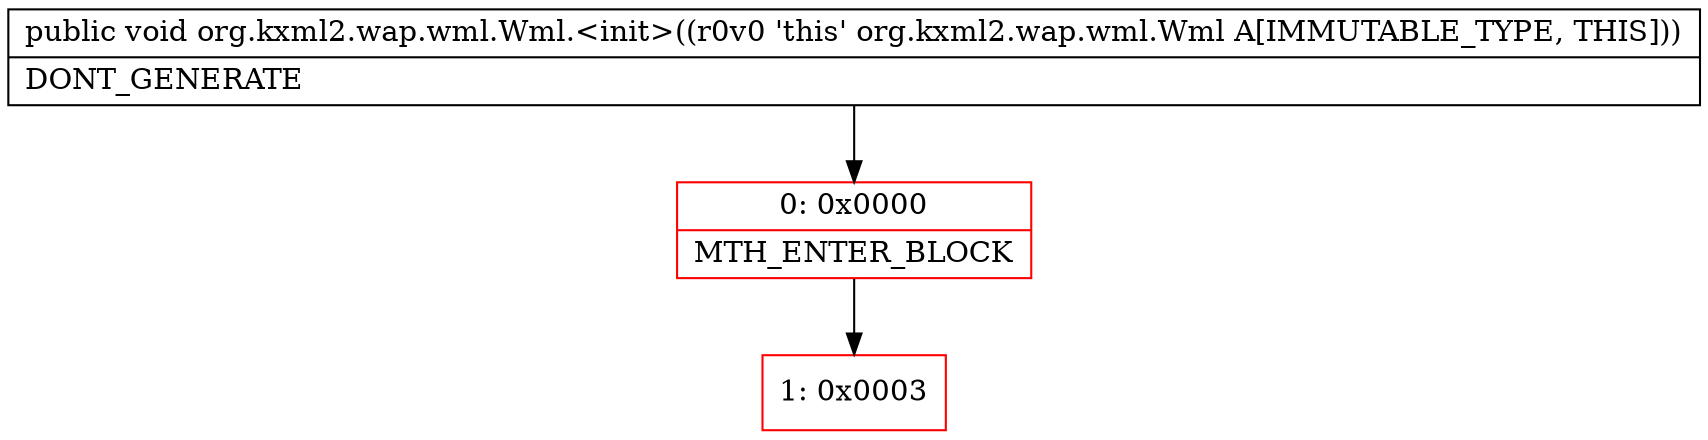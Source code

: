 digraph "CFG fororg.kxml2.wap.wml.Wml.\<init\>()V" {
subgraph cluster_Region_677459508 {
label = "R(0)";
node [shape=record,color=blue];
}
Node_0 [shape=record,color=red,label="{0\:\ 0x0000|MTH_ENTER_BLOCK\l}"];
Node_1 [shape=record,color=red,label="{1\:\ 0x0003}"];
MethodNode[shape=record,label="{public void org.kxml2.wap.wml.Wml.\<init\>((r0v0 'this' org.kxml2.wap.wml.Wml A[IMMUTABLE_TYPE, THIS]))  | DONT_GENERATE\l}"];
MethodNode -> Node_0;
Node_0 -> Node_1;
}

